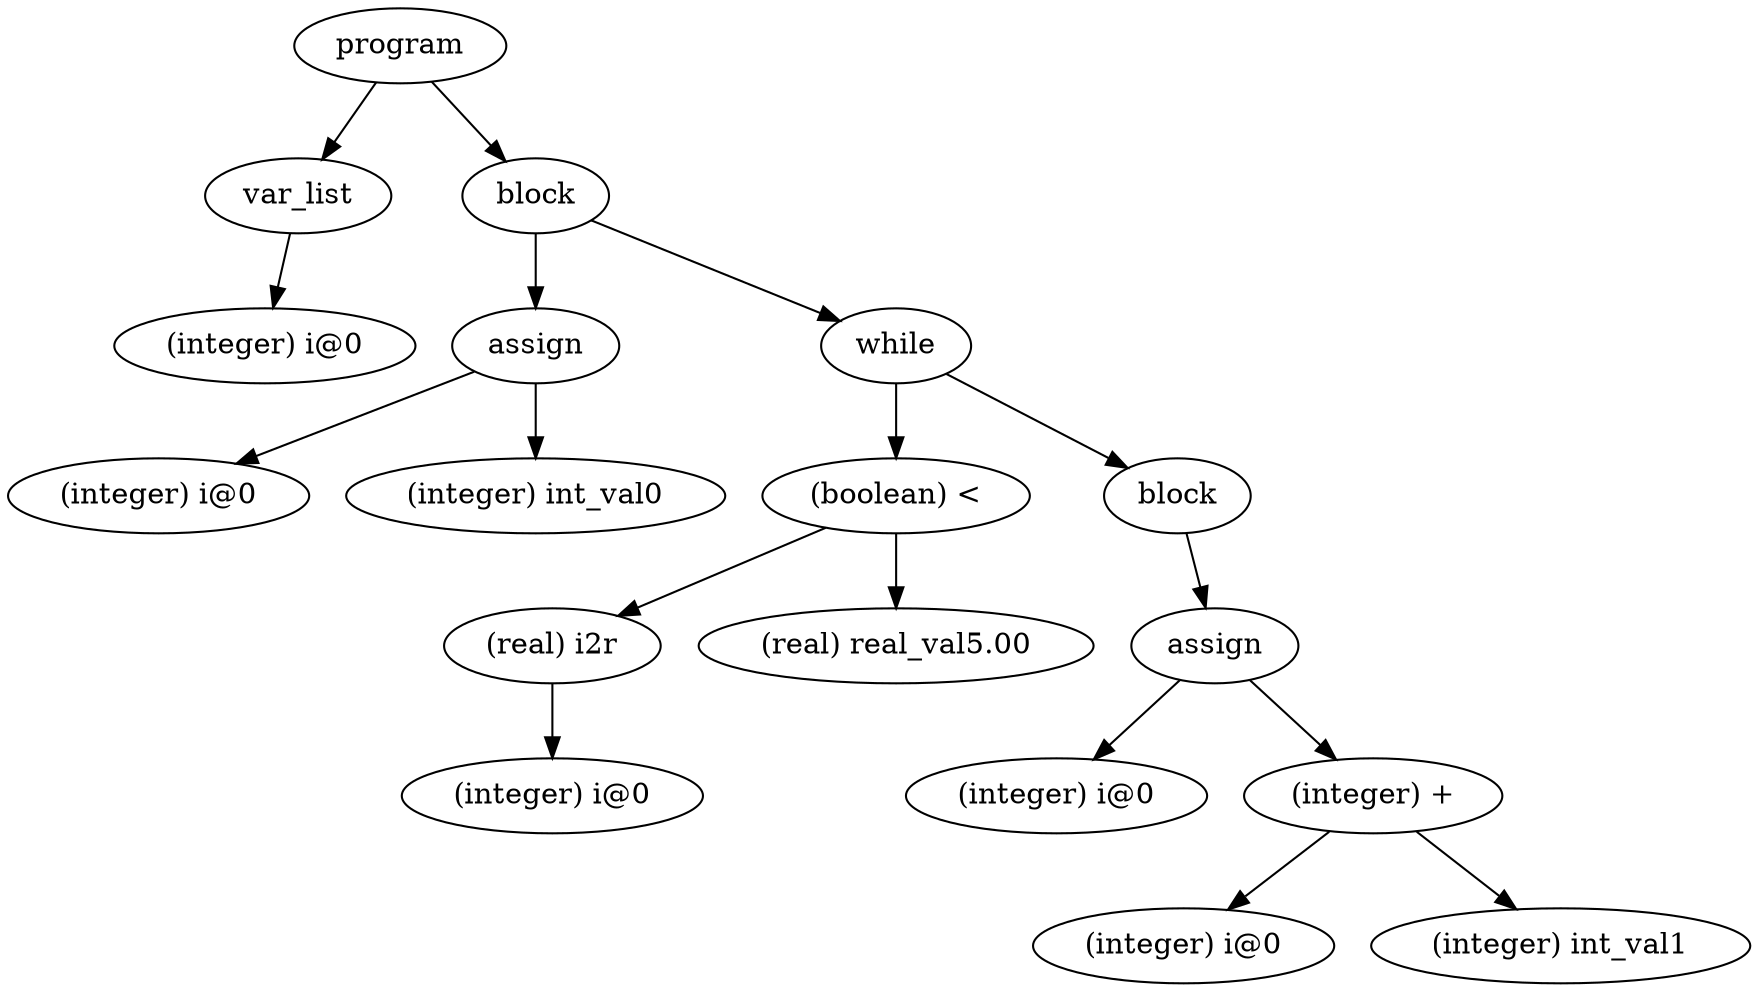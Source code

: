 digraph {
graph [ordering="out"];
node0[label="program"];
node1[label="var_list"];
node2[label="(integer) i@0"];
node1 -> node2;
node0 -> node1;
node3[label="block"];
node4[label="assign"];
node5[label="(integer) i@0"];
node4 -> node5;
node6[label="(integer) int_val0"];
node4 -> node6;
node3 -> node4;
node7[label="while"];
node8[label="(boolean) <"];
node9[label="(real) i2r"];
node10[label="(integer) i@0"];
node9 -> node10;
node8 -> node9;
node11[label="(real) real_val5.00"];
node8 -> node11;
node7 -> node8;
node12[label="block"];
node13[label="assign"];
node14[label="(integer) i@0"];
node13 -> node14;
node15[label="(integer) +"];
node16[label="(integer) i@0"];
node15 -> node16;
node17[label="(integer) int_val1"];
node15 -> node17;
node13 -> node15;
node12 -> node13;
node7 -> node12;
node3 -> node7;
node0 -> node3;
}
